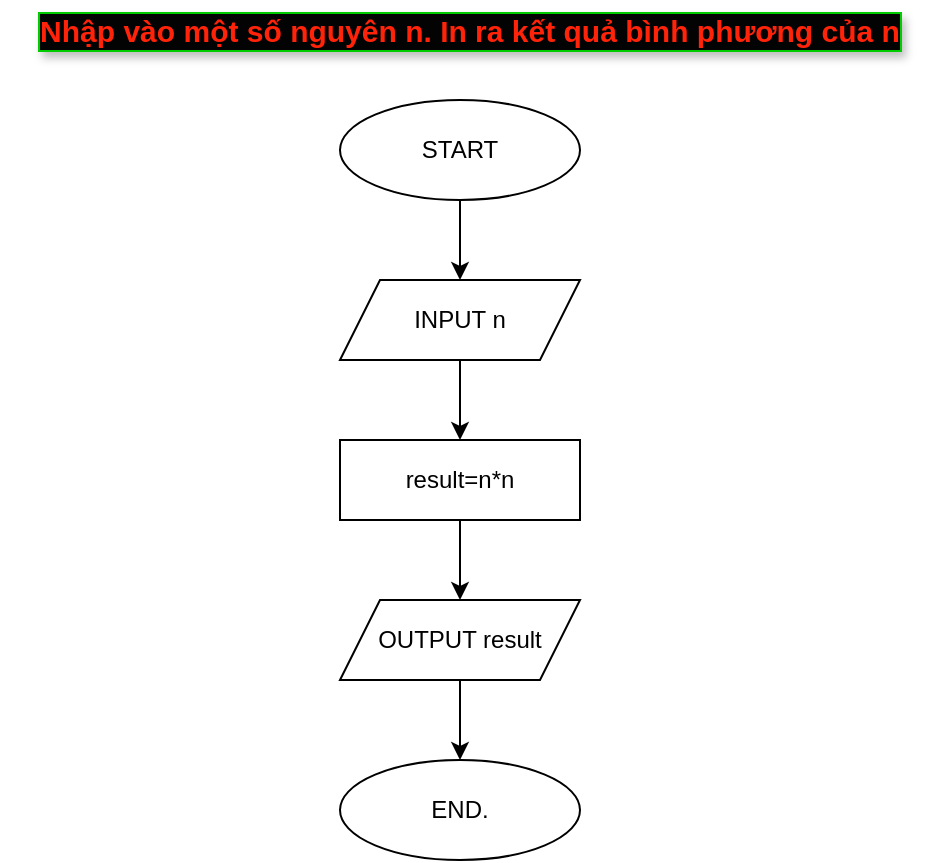 <mxfile version="24.3.1" type="device" pages="2">
  <diagram id="yp5LI8JErz1aJBcq98sK" name="Page-1">
    <mxGraphModel dx="794" dy="464" grid="1" gridSize="10" guides="1" tooltips="1" connect="1" arrows="1" fold="1" page="1" pageScale="1" pageWidth="827" pageHeight="1169" math="0" shadow="0">
      <root>
        <mxCell id="0" />
        <mxCell id="1" parent="0" />
        <mxCell id="jqAw2v0CN7SDD-6DgxZ3-1" value="Nhập vào một số nguyên n. In ra kết quả bình phương của n" style="text;html=1;align=center;verticalAlign=middle;whiteSpace=wrap;rounded=0;fontStyle=1;fontSize=15;fontColor=#FF230A;labelBackgroundColor=#030303;labelBorderColor=#00CC00;textShadow=1;spacing=2;" vertex="1" parent="1">
          <mxGeometry x="170" y="20" width="470" height="30" as="geometry" />
        </mxCell>
        <mxCell id="jqAw2v0CN7SDD-6DgxZ3-6" style="edgeStyle=orthogonalEdgeStyle;rounded=0;orthogonalLoop=1;jettySize=auto;html=1;entryX=0.5;entryY=0;entryDx=0;entryDy=0;" edge="1" parent="1" source="jqAw2v0CN7SDD-6DgxZ3-2" target="jqAw2v0CN7SDD-6DgxZ3-3">
          <mxGeometry relative="1" as="geometry" />
        </mxCell>
        <mxCell id="jqAw2v0CN7SDD-6DgxZ3-2" value="START" style="ellipse;whiteSpace=wrap;html=1;" vertex="1" parent="1">
          <mxGeometry x="340" y="70" width="120" height="50" as="geometry" />
        </mxCell>
        <mxCell id="jqAw2v0CN7SDD-6DgxZ3-8" style="edgeStyle=orthogonalEdgeStyle;rounded=0;orthogonalLoop=1;jettySize=auto;html=1;entryX=0.5;entryY=0;entryDx=0;entryDy=0;" edge="1" parent="1" source="jqAw2v0CN7SDD-6DgxZ3-3" target="jqAw2v0CN7SDD-6DgxZ3-4">
          <mxGeometry relative="1" as="geometry" />
        </mxCell>
        <mxCell id="jqAw2v0CN7SDD-6DgxZ3-3" value="INPUT n" style="shape=parallelogram;perimeter=parallelogramPerimeter;whiteSpace=wrap;html=1;fixedSize=1;" vertex="1" parent="1">
          <mxGeometry x="340" y="160" width="120" height="40" as="geometry" />
        </mxCell>
        <mxCell id="jqAw2v0CN7SDD-6DgxZ3-9" value="" style="edgeStyle=orthogonalEdgeStyle;rounded=0;orthogonalLoop=1;jettySize=auto;html=1;" edge="1" parent="1" source="jqAw2v0CN7SDD-6DgxZ3-4" target="jqAw2v0CN7SDD-6DgxZ3-5">
          <mxGeometry relative="1" as="geometry" />
        </mxCell>
        <mxCell id="jqAw2v0CN7SDD-6DgxZ3-4" value="result=n*n" style="rounded=0;whiteSpace=wrap;html=1;" vertex="1" parent="1">
          <mxGeometry x="340" y="240" width="120" height="40" as="geometry" />
        </mxCell>
        <mxCell id="jqAw2v0CN7SDD-6DgxZ3-12" value="" style="edgeStyle=orthogonalEdgeStyle;rounded=0;orthogonalLoop=1;jettySize=auto;html=1;" edge="1" parent="1" source="jqAw2v0CN7SDD-6DgxZ3-5" target="jqAw2v0CN7SDD-6DgxZ3-10">
          <mxGeometry relative="1" as="geometry" />
        </mxCell>
        <mxCell id="jqAw2v0CN7SDD-6DgxZ3-5" value="OUTPUT result" style="shape=parallelogram;perimeter=parallelogramPerimeter;whiteSpace=wrap;html=1;fixedSize=1;" vertex="1" parent="1">
          <mxGeometry x="340" y="320" width="120" height="40" as="geometry" />
        </mxCell>
        <mxCell id="jqAw2v0CN7SDD-6DgxZ3-10" value="END." style="ellipse;whiteSpace=wrap;html=1;" vertex="1" parent="1">
          <mxGeometry x="340" y="400" width="120" height="50" as="geometry" />
        </mxCell>
      </root>
    </mxGraphModel>
  </diagram>
  <diagram id="f8tuSAXLHtzi19ulQgwL" name="Page-2">
    <mxGraphModel dx="794" dy="464" grid="1" gridSize="10" guides="1" tooltips="1" connect="1" arrows="1" fold="1" page="1" pageScale="1" pageWidth="827" pageHeight="1169" math="0" shadow="0">
      <root>
        <mxCell id="0" />
        <mxCell id="1" parent="0" />
        <mxCell id="1QvqgXQv6IJfuQiU2JLA-2" value="&lt;span style=&quot;font-family: Slack-Lato, Slack-Fractions, appleLogo, sans-serif; font-size: 15px; font-variant-ligatures: common-ligatures; text-align: left; background-color: rgb(255, 255, 255);&quot;&gt;Nhập vào chiều dài, chiều rộng của Hình chữ nhật. In ra chu vi, diện tích.&lt;/span&gt;" style="text;html=1;align=center;verticalAlign=middle;whiteSpace=wrap;rounded=0;fontStyle=1;fontColor=#FF230A;" vertex="1" parent="1">
          <mxGeometry x="130" y="10" width="580" height="30" as="geometry" />
        </mxCell>
        <mxCell id="1QvqgXQv6IJfuQiU2JLA-9" value="" style="edgeStyle=orthogonalEdgeStyle;rounded=0;orthogonalLoop=1;jettySize=auto;html=1;" edge="1" parent="1" source="1QvqgXQv6IJfuQiU2JLA-3" target="1QvqgXQv6IJfuQiU2JLA-5">
          <mxGeometry relative="1" as="geometry" />
        </mxCell>
        <mxCell id="1QvqgXQv6IJfuQiU2JLA-3" value="START" style="ellipse;whiteSpace=wrap;html=1;" vertex="1" parent="1">
          <mxGeometry x="320" y="40" width="120" height="40" as="geometry" />
        </mxCell>
        <mxCell id="1QvqgXQv6IJfuQiU2JLA-10" value="" style="edgeStyle=orthogonalEdgeStyle;rounded=0;orthogonalLoop=1;jettySize=auto;html=1;" edge="1" parent="1" source="1QvqgXQv6IJfuQiU2JLA-5" target="1QvqgXQv6IJfuQiU2JLA-7">
          <mxGeometry relative="1" as="geometry" />
        </mxCell>
        <mxCell id="1QvqgXQv6IJfuQiU2JLA-5" value="INPUT dai, rong" style="shape=parallelogram;perimeter=parallelogramPerimeter;whiteSpace=wrap;html=1;fixedSize=1;" vertex="1" parent="1">
          <mxGeometry x="320" y="120" width="120" height="40" as="geometry" />
        </mxCell>
        <mxCell id="1QvqgXQv6IJfuQiU2JLA-11" value="" style="edgeStyle=orthogonalEdgeStyle;rounded=0;orthogonalLoop=1;jettySize=auto;html=1;" edge="1" parent="1" source="1QvqgXQv6IJfuQiU2JLA-7" target="1QvqgXQv6IJfuQiU2JLA-8">
          <mxGeometry relative="1" as="geometry" />
        </mxCell>
        <mxCell id="1QvqgXQv6IJfuQiU2JLA-7" value="tinhChuVi=(dai+rong)*2&lt;div&gt;tinhDienTich=dai*rong&lt;br&gt;&lt;/div&gt;" style="rounded=0;whiteSpace=wrap;html=1;" vertex="1" parent="1">
          <mxGeometry x="280" y="200" width="200" height="40" as="geometry" />
        </mxCell>
        <mxCell id="1QvqgXQv6IJfuQiU2JLA-13" value="" style="edgeStyle=orthogonalEdgeStyle;rounded=0;orthogonalLoop=1;jettySize=auto;html=1;" edge="1" parent="1" source="1QvqgXQv6IJfuQiU2JLA-8" target="1QvqgXQv6IJfuQiU2JLA-12">
          <mxGeometry relative="1" as="geometry" />
        </mxCell>
        <mxCell id="1QvqgXQv6IJfuQiU2JLA-8" value="OUTPUT tinhChuVi, tinhDienTich" style="shape=parallelogram;perimeter=parallelogramPerimeter;whiteSpace=wrap;html=1;fixedSize=1;" vertex="1" parent="1">
          <mxGeometry x="300" y="280" width="160" height="40" as="geometry" />
        </mxCell>
        <mxCell id="1QvqgXQv6IJfuQiU2JLA-12" value="END." style="ellipse;whiteSpace=wrap;html=1;" vertex="1" parent="1">
          <mxGeometry x="320" y="350" width="120" height="40" as="geometry" />
        </mxCell>
      </root>
    </mxGraphModel>
  </diagram>
</mxfile>
